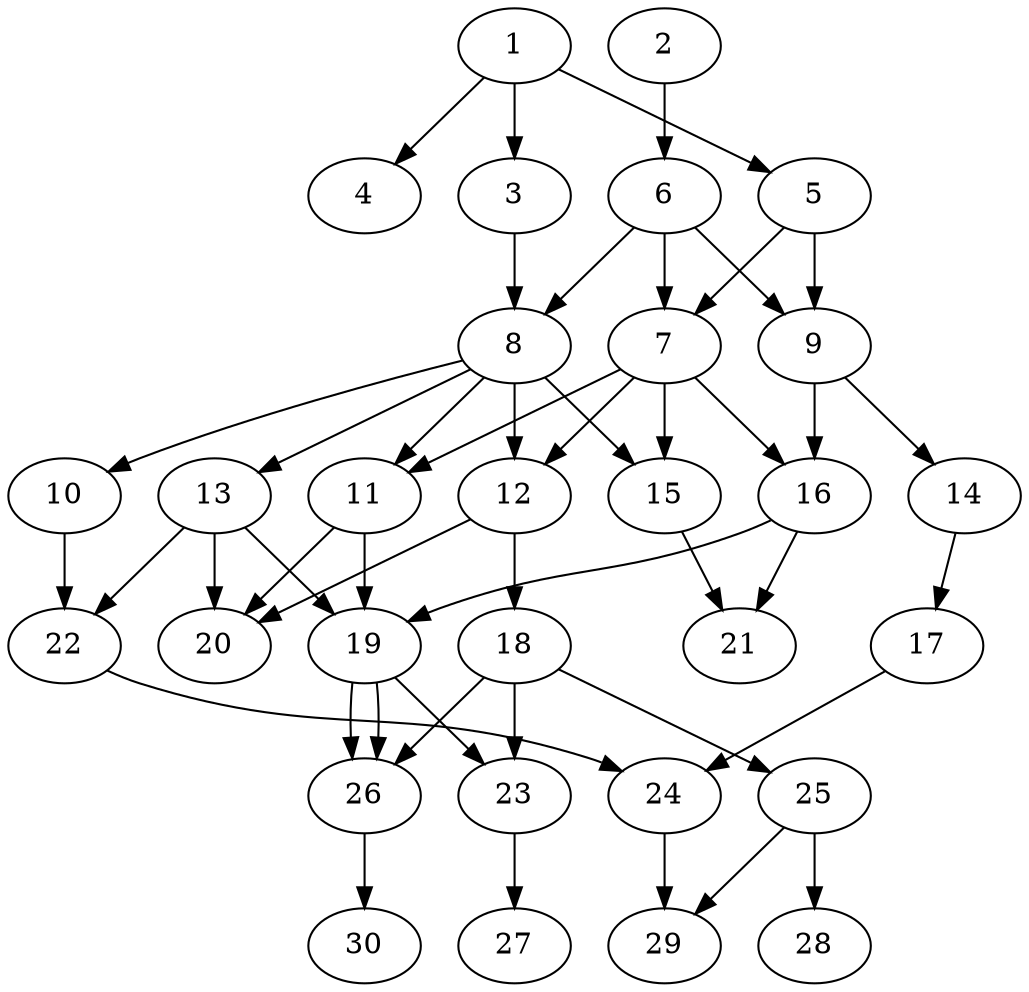 // DAG automatically generated by daggen at Fri Jul 29 10:40:31 2022
// daggen.exe --dot -n 30 --ccr 0.5 --fat 0.5 --regular 0.5 --density 0.5 -o data\30/random_30_29.gv 
digraph G {
  1 [compute_size="738843688960", trans_size="953469", result_size="91136", ram="24406256",alpha="0.09"]
  1 -> 3 [size ="91136"]
  1 -> 4 [size ="91136"]
  1 -> 5 [size ="91136"]
  2 [compute_size="68719476736", trans_size="530363", result_size="74752", ram="40979648",alpha="0.03"]
  2 -> 6 [size ="74752"]
  3 [compute_size="14220079104", trans_size="752993", result_size="9216", ram="8366672",alpha="0.04"]
  3 -> 8 [size ="9216"]
  4 [compute_size="134217728000", trans_size="15186", result_size="0", ram="37716608",alpha="0.20"]
  5 [compute_size="7056588800", trans_size="949952", result_size="1024", ram="23072528",alpha="0.11"]
  5 -> 7 [size ="1024"]
  5 -> 9 [size ="1024"]
  6 [compute_size="68719476736", trans_size="89418", result_size="74752", ram="18835328",alpha="0.11"]
  6 -> 7 [size ="74752"]
  6 -> 8 [size ="74752"]
  6 -> 9 [size ="74752"]
  7 [compute_size="13659176960", trans_size="647304", result_size="70656", ram="49515824",alpha="0.03"]
  7 -> 11 [size ="70656"]
  7 -> 12 [size ="70656"]
  7 -> 15 [size ="70656"]
  7 -> 16 [size ="70656"]
  8 [compute_size="134217728000", trans_size="128643", result_size="1024", ram="3673280",alpha="0.01"]
  8 -> 10 [size ="1024"]
  8 -> 11 [size ="1024"]
  8 -> 12 [size ="1024"]
  8 -> 13 [size ="1024"]
  8 -> 15 [size ="1024"]
  9 [compute_size="28991029248", trans_size="503701", result_size="29696", ram="3310544",alpha="0.15"]
  9 -> 14 [size ="29696"]
  9 -> 16 [size ="29696"]
  10 [compute_size="23423059968", trans_size="757692", result_size="9216", ram="20930960",alpha="0.14"]
  10 -> 22 [size ="9216"]
  11 [compute_size="28991029248", trans_size="324612", result_size="29696", ram="21350720",alpha="0.17"]
  11 -> 19 [size ="29696"]
  11 -> 20 [size ="29696"]
  12 [compute_size="105149280604", trans_size="244114", result_size="29696", ram="2429840",alpha="0.01"]
  12 -> 18 [size ="29696"]
  12 -> 20 [size ="29696"]
  13 [compute_size="782757789696", trans_size="388134", result_size="54272", ram="37699184",alpha="0.07"]
  13 -> 19 [size ="54272"]
  13 -> 20 [size ="54272"]
  13 -> 22 [size ="54272"]
  14 [compute_size="10365173760", trans_size="403702", result_size="91136", ram="27735824",alpha="0.12"]
  14 -> 17 [size ="91136"]
  15 [compute_size="8589934592", trans_size="382443", result_size="70656", ram="25838192",alpha="0.08"]
  15 -> 21 [size ="70656"]
  16 [compute_size="549755813888", trans_size="444558", result_size="91136", ram="25925312",alpha="0.08"]
  16 -> 19 [size ="91136"]
  16 -> 21 [size ="91136"]
  17 [compute_size="1082687488", trans_size="833650", result_size="74752", ram="26506640",alpha="0.12"]
  17 -> 24 [size ="74752"]
  18 [compute_size="134217728000", trans_size="650597", result_size="1024", ram="39059840",alpha="0.16"]
  18 -> 23 [size ="1024"]
  18 -> 25 [size ="1024"]
  18 -> 26 [size ="1024"]
  19 [compute_size="1313320262752", trans_size="901871", result_size="1024", ram="40589984",alpha="0.12"]
  19 -> 23 [size ="1024"]
  19 -> 26 [size ="1024"]
  19 -> 26 [size ="1024"]
  20 [compute_size="417100900002", trans_size="616518", result_size="0", ram="49857968",alpha="0.10"]
  21 [compute_size="19643392000", trans_size="565912", result_size="0", ram="48253376",alpha="0.19"]
  22 [compute_size="549755813888", trans_size="316428", result_size="91136", ram="10999280",alpha="0.10"]
  22 -> 24 [size ="91136"]
  23 [compute_size="3716659200", trans_size="27526", result_size="1024", ram="26115392",alpha="0.17"]
  23 -> 27 [size ="1024"]
  24 [compute_size="213458878464", trans_size="241621", result_size="91136", ram="12803456",alpha="0.02"]
  24 -> 29 [size ="91136"]
  25 [compute_size="1330012191038", trans_size="165343", result_size="1024", ram="16047488",alpha="0.02"]
  25 -> 28 [size ="1024"]
  25 -> 29 [size ="1024"]
  26 [compute_size="2377973760", trans_size="509007", result_size="74752", ram="32942432",alpha="0.13"]
  26 -> 30 [size ="74752"]
  27 [compute_size="231928233984", trans_size="11574", result_size="0", ram="13614464",alpha="0.06"]
  28 [compute_size="126522753024", trans_size="413836", result_size="0", ram="35389712",alpha="0.05"]
  29 [compute_size="28566355968", trans_size="319976", result_size="0", ram="41115872",alpha="0.01"]
  30 [compute_size="13769097216", trans_size="423107", result_size="0", ram="17968880",alpha="0.02"]
}
